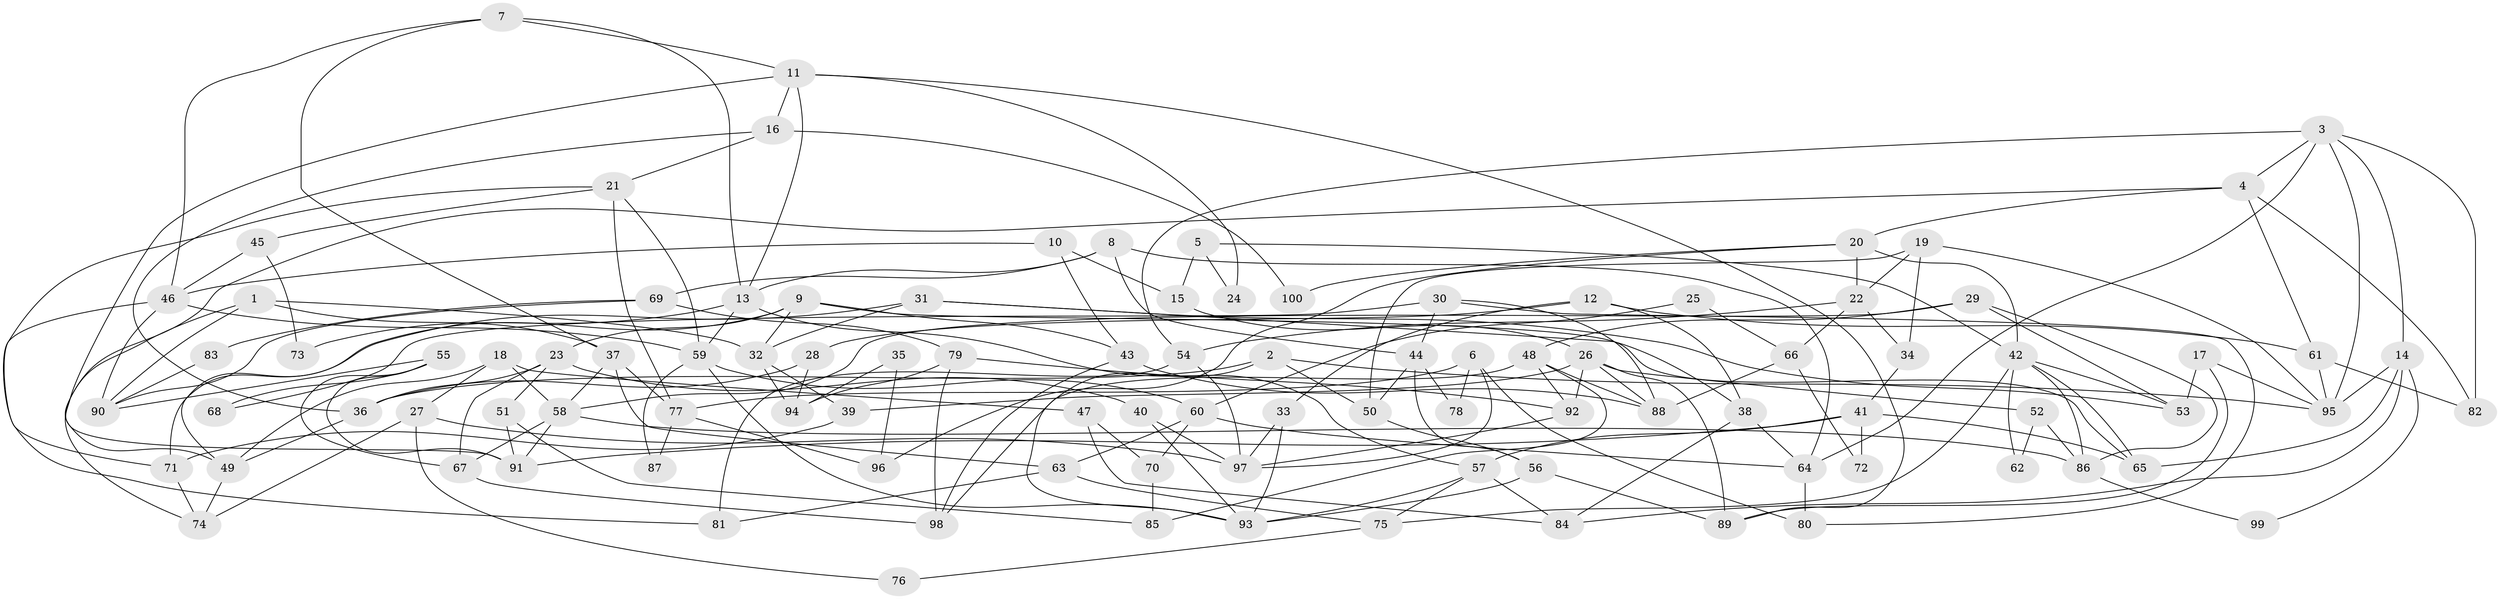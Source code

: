 // Generated by graph-tools (version 1.1) at 2025/11/02/21/25 10:11:15]
// undirected, 100 vertices, 200 edges
graph export_dot {
graph [start="1"]
  node [color=gray90,style=filled];
  1;
  2;
  3;
  4;
  5;
  6;
  7;
  8;
  9;
  10;
  11;
  12;
  13;
  14;
  15;
  16;
  17;
  18;
  19;
  20;
  21;
  22;
  23;
  24;
  25;
  26;
  27;
  28;
  29;
  30;
  31;
  32;
  33;
  34;
  35;
  36;
  37;
  38;
  39;
  40;
  41;
  42;
  43;
  44;
  45;
  46;
  47;
  48;
  49;
  50;
  51;
  52;
  53;
  54;
  55;
  56;
  57;
  58;
  59;
  60;
  61;
  62;
  63;
  64;
  65;
  66;
  67;
  68;
  69;
  70;
  71;
  72;
  73;
  74;
  75;
  76;
  77;
  78;
  79;
  80;
  81;
  82;
  83;
  84;
  85;
  86;
  87;
  88;
  89;
  90;
  91;
  92;
  93;
  94;
  95;
  96;
  97;
  98;
  99;
  100;
  1 -- 90;
  1 -- 32;
  1 -- 37;
  1 -- 74;
  2 -- 36;
  2 -- 93;
  2 -- 50;
  2 -- 95;
  3 -- 95;
  3 -- 64;
  3 -- 4;
  3 -- 14;
  3 -- 54;
  3 -- 82;
  4 -- 61;
  4 -- 20;
  4 -- 49;
  4 -- 82;
  5 -- 15;
  5 -- 42;
  5 -- 24;
  6 -- 97;
  6 -- 77;
  6 -- 78;
  6 -- 80;
  7 -- 13;
  7 -- 37;
  7 -- 11;
  7 -- 46;
  8 -- 13;
  8 -- 64;
  8 -- 44;
  8 -- 69;
  9 -- 49;
  9 -- 65;
  9 -- 23;
  9 -- 32;
  9 -- 43;
  10 -- 43;
  10 -- 46;
  10 -- 15;
  11 -- 91;
  11 -- 13;
  11 -- 16;
  11 -- 24;
  11 -- 89;
  12 -- 28;
  12 -- 61;
  12 -- 33;
  12 -- 38;
  13 -- 59;
  13 -- 57;
  13 -- 73;
  14 -- 95;
  14 -- 65;
  14 -- 84;
  14 -- 99;
  15 -- 26;
  16 -- 36;
  16 -- 21;
  16 -- 100;
  17 -- 95;
  17 -- 53;
  17 -- 89;
  18 -- 58;
  18 -- 49;
  18 -- 27;
  18 -- 47;
  19 -- 50;
  19 -- 22;
  19 -- 34;
  19 -- 95;
  20 -- 42;
  20 -- 22;
  20 -- 96;
  20 -- 100;
  21 -- 59;
  21 -- 45;
  21 -- 71;
  21 -- 77;
  22 -- 54;
  22 -- 34;
  22 -- 66;
  23 -- 40;
  23 -- 36;
  23 -- 51;
  23 -- 67;
  25 -- 60;
  25 -- 66;
  26 -- 89;
  26 -- 88;
  26 -- 39;
  26 -- 52;
  26 -- 92;
  27 -- 74;
  27 -- 76;
  27 -- 97;
  28 -- 36;
  28 -- 94;
  29 -- 53;
  29 -- 58;
  29 -- 48;
  29 -- 86;
  30 -- 80;
  30 -- 44;
  30 -- 68;
  30 -- 88;
  31 -- 71;
  31 -- 38;
  31 -- 32;
  31 -- 53;
  32 -- 39;
  32 -- 94;
  33 -- 97;
  33 -- 93;
  34 -- 41;
  35 -- 96;
  35 -- 94;
  36 -- 49;
  37 -- 63;
  37 -- 58;
  37 -- 77;
  38 -- 84;
  38 -- 64;
  39 -- 71;
  40 -- 93;
  40 -- 97;
  41 -- 57;
  41 -- 65;
  41 -- 72;
  41 -- 91;
  42 -- 65;
  42 -- 86;
  42 -- 53;
  42 -- 62;
  42 -- 75;
  43 -- 88;
  43 -- 98;
  44 -- 50;
  44 -- 56;
  44 -- 78;
  45 -- 46;
  45 -- 73;
  46 -- 59;
  46 -- 81;
  46 -- 90;
  47 -- 84;
  47 -- 70;
  48 -- 92;
  48 -- 85;
  48 -- 88;
  48 -- 98;
  49 -- 74;
  50 -- 56;
  51 -- 91;
  51 -- 85;
  52 -- 86;
  52 -- 62;
  54 -- 97;
  54 -- 81;
  55 -- 91;
  55 -- 67;
  55 -- 68;
  55 -- 90;
  56 -- 89;
  56 -- 93;
  57 -- 93;
  57 -- 75;
  57 -- 84;
  58 -- 67;
  58 -- 86;
  58 -- 91;
  59 -- 93;
  59 -- 60;
  59 -- 87;
  60 -- 63;
  60 -- 70;
  60 -- 64;
  61 -- 82;
  61 -- 95;
  63 -- 81;
  63 -- 75;
  64 -- 80;
  66 -- 88;
  66 -- 72;
  67 -- 98;
  69 -- 90;
  69 -- 79;
  69 -- 83;
  70 -- 85;
  71 -- 74;
  75 -- 76;
  77 -- 87;
  77 -- 96;
  79 -- 98;
  79 -- 92;
  79 -- 94;
  83 -- 90;
  86 -- 99;
  92 -- 97;
}
